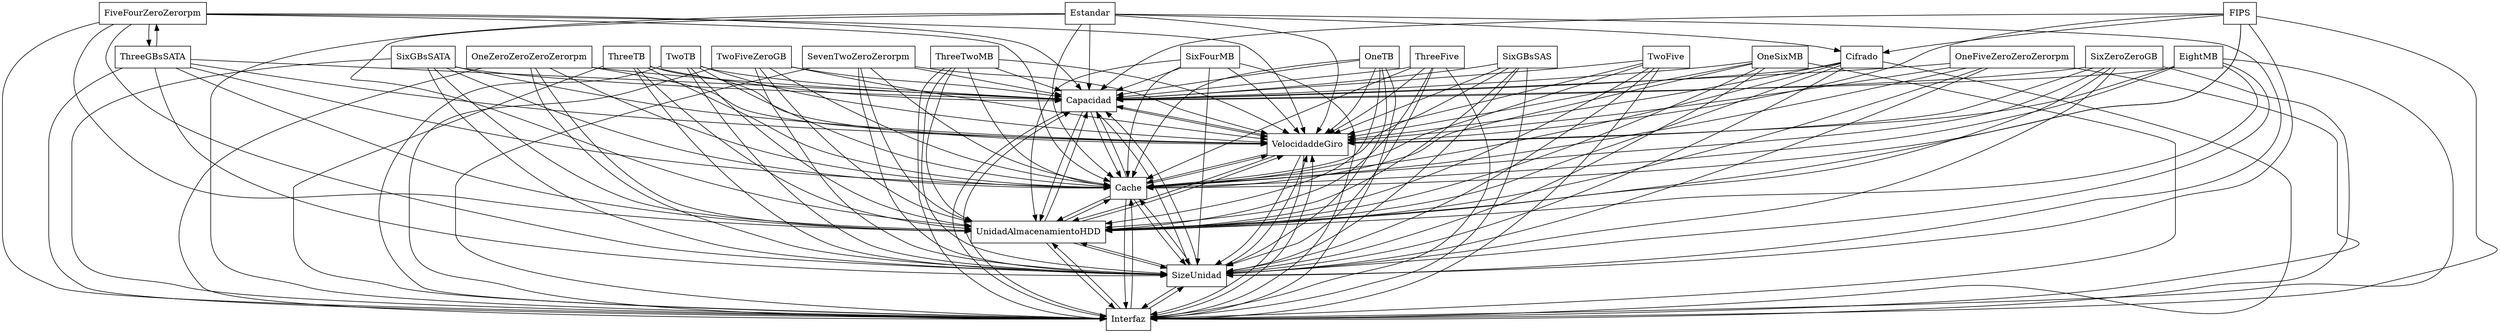 digraph{
graph [rankdir=TB];
node [shape=box];
edge [arrowhead=normal];
0[label="TwoTB",]
1[label="SixZeroZeroGB",]
2[label="Capacidad",]
3[label="Estandar",]
4[label="VelocidaddeGiro",]
5[label="Interfaz",]
6[label="Cifrado",]
7[label="FiveFourZeroZerorpm",]
8[label="OneZeroZeroZeroZerorpm",]
9[label="TwoFive",]
10[label="FIPS",]
11[label="OneTB",]
12[label="ThreeGBsSATA",]
13[label="OneSixMB",]
14[label="SizeUnidad",]
15[label="TwoFiveZeroGB",]
16[label="ThreeFive",]
17[label="EightMB",]
18[label="UnidadAlmacenamientoHDD",]
19[label="ThreeTwoMB",]
20[label="Cache",]
21[label="SixGBsSATA",]
22[label="OneFiveZeroZeroZerorpm",]
23[label="SixGBsSAS",]
24[label="SixFourMB",]
25[label="SevenTwoZeroZerorpm",]
26[label="ThreeTB",]
0->2[label="",]
0->4[label="",]
0->5[label="",]
0->14[label="",]
0->18[label="",]
0->20[label="",]
1->2[label="",]
1->4[label="",]
1->5[label="",]
1->14[label="",]
1->18[label="",]
1->20[label="",]
2->4[label="",]
2->5[label="",]
2->14[label="",]
2->18[label="",]
2->20[label="",]
3->2[label="",]
3->4[label="",]
3->5[label="",]
3->6[label="",]
3->14[label="",]
3->18[label="",]
3->20[label="",]
4->2[label="",]
4->5[label="",]
4->14[label="",]
4->18[label="",]
4->20[label="",]
5->2[label="",]
5->4[label="",]
5->14[label="",]
5->18[label="",]
5->20[label="",]
6->2[label="",]
6->4[label="",]
6->5[label="",]
6->14[label="",]
6->18[label="",]
6->20[label="",]
7->2[label="",]
7->4[label="",]
7->5[label="",]
7->12[label="",]
7->14[label="",]
7->18[label="",]
7->20[label="",]
8->2[label="",]
8->4[label="",]
8->5[label="",]
8->14[label="",]
8->18[label="",]
8->20[label="",]
9->2[label="",]
9->4[label="",]
9->5[label="",]
9->14[label="",]
9->18[label="",]
9->20[label="",]
10->2[label="",]
10->4[label="",]
10->5[label="",]
10->6[label="",]
10->14[label="",]
10->18[label="",]
10->20[label="",]
11->2[label="",]
11->4[label="",]
11->5[label="",]
11->14[label="",]
11->18[label="",]
11->20[label="",]
12->2[label="",]
12->4[label="",]
12->5[label="",]
12->7[label="",]
12->14[label="",]
12->18[label="",]
12->20[label="",]
13->2[label="",]
13->4[label="",]
13->5[label="",]
13->14[label="",]
13->18[label="",]
13->20[label="",]
14->2[label="",]
14->4[label="",]
14->5[label="",]
14->18[label="",]
14->20[label="",]
15->2[label="",]
15->4[label="",]
15->5[label="",]
15->14[label="",]
15->18[label="",]
15->20[label="",]
16->2[label="",]
16->4[label="",]
16->5[label="",]
16->14[label="",]
16->18[label="",]
16->20[label="",]
17->2[label="",]
17->4[label="",]
17->5[label="",]
17->14[label="",]
17->18[label="",]
17->20[label="",]
18->2[label="",]
18->4[label="",]
18->5[label="",]
18->14[label="",]
18->20[label="",]
19->2[label="",]
19->4[label="",]
19->5[label="",]
19->14[label="",]
19->18[label="",]
19->20[label="",]
20->2[label="",]
20->4[label="",]
20->5[label="",]
20->14[label="",]
20->18[label="",]
21->2[label="",]
21->4[label="",]
21->5[label="",]
21->14[label="",]
21->18[label="",]
21->20[label="",]
22->2[label="",]
22->4[label="",]
22->5[label="",]
22->14[label="",]
22->18[label="",]
22->20[label="",]
23->2[label="",]
23->4[label="",]
23->5[label="",]
23->14[label="",]
23->18[label="",]
23->20[label="",]
24->2[label="",]
24->4[label="",]
24->5[label="",]
24->14[label="",]
24->18[label="",]
24->20[label="",]
25->2[label="",]
25->4[label="",]
25->5[label="",]
25->14[label="",]
25->18[label="",]
25->20[label="",]
26->2[label="",]
26->4[label="",]
26->5[label="",]
26->14[label="",]
26->18[label="",]
26->20[label="",]
}

